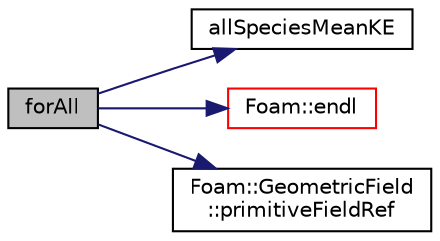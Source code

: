 digraph "forAll"
{
  bgcolor="transparent";
  edge [fontname="Helvetica",fontsize="10",labelfontname="Helvetica",labelfontsize="10"];
  node [fontname="Helvetica",fontsize="10",shape=record];
  rankdir="LR";
  Node60 [label="forAll",height=0.2,width=0.4,color="black", fillcolor="grey75", style="filled", fontcolor="black"];
  Node60 -> Node61 [color="midnightblue",fontsize="10",style="solid",fontname="Helvetica"];
  Node61 [label="allSpeciesMeanKE",height=0.2,width=0.4,color="black",URL="$a07097.html#a0696a0a35d34cb6d3ce8b33a9481726e"];
  Node60 -> Node62 [color="midnightblue",fontsize="10",style="solid",fontname="Helvetica"];
  Node62 [label="Foam::endl",height=0.2,width=0.4,color="red",URL="$a21851.html#a2db8fe02a0d3909e9351bb4275b23ce4",tooltip="Add newline and flush stream. "];
  Node60 -> Node64 [color="midnightblue",fontsize="10",style="solid",fontname="Helvetica"];
  Node64 [label="Foam::GeometricField\l::primitiveFieldRef",height=0.2,width=0.4,color="black",URL="$a23249.html#a1c19f056796aa3c294dccefee1f7d26d",tooltip="Return a reference to the internal field. "];
}
